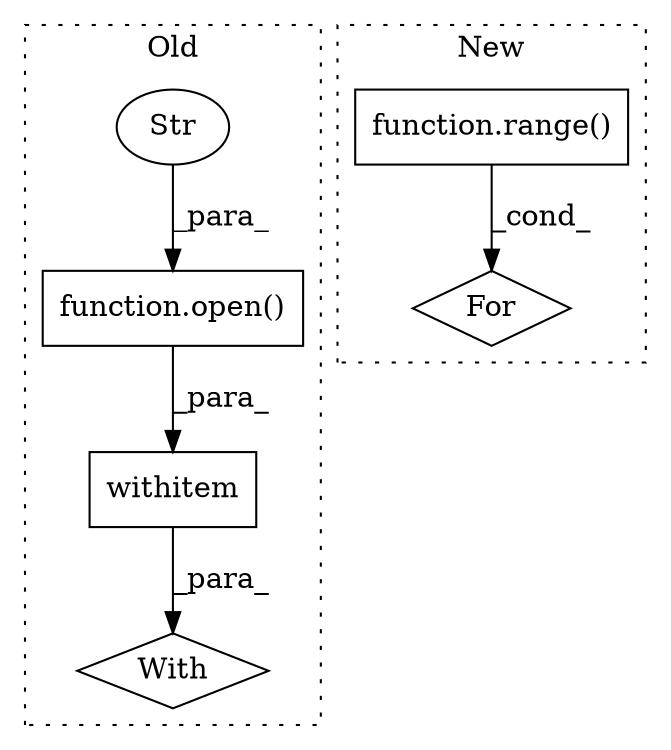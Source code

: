 digraph G {
subgraph cluster0 {
1 [label="function.open()" a="75" s="608,626" l="5,1" shape="box"];
3 [label="Str" a="66" s="623" l="3" shape="ellipse"];
4 [label="With" a="39" s="603,612" l="5,34" shape="diamond"];
6 [label="withitem" a="49" s="608" l="4" shape="box"];
label = "Old";
style="dotted";
}
subgraph cluster1 {
2 [label="function.range()" a="75" s="1894,1911" l="6,1" shape="box"];
5 [label="For" a="107" s="1877,1912" l="4,18" shape="diamond"];
label = "New";
style="dotted";
}
1 -> 6 [label="_para_"];
2 -> 5 [label="_cond_"];
3 -> 1 [label="_para_"];
6 -> 4 [label="_para_"];
}
